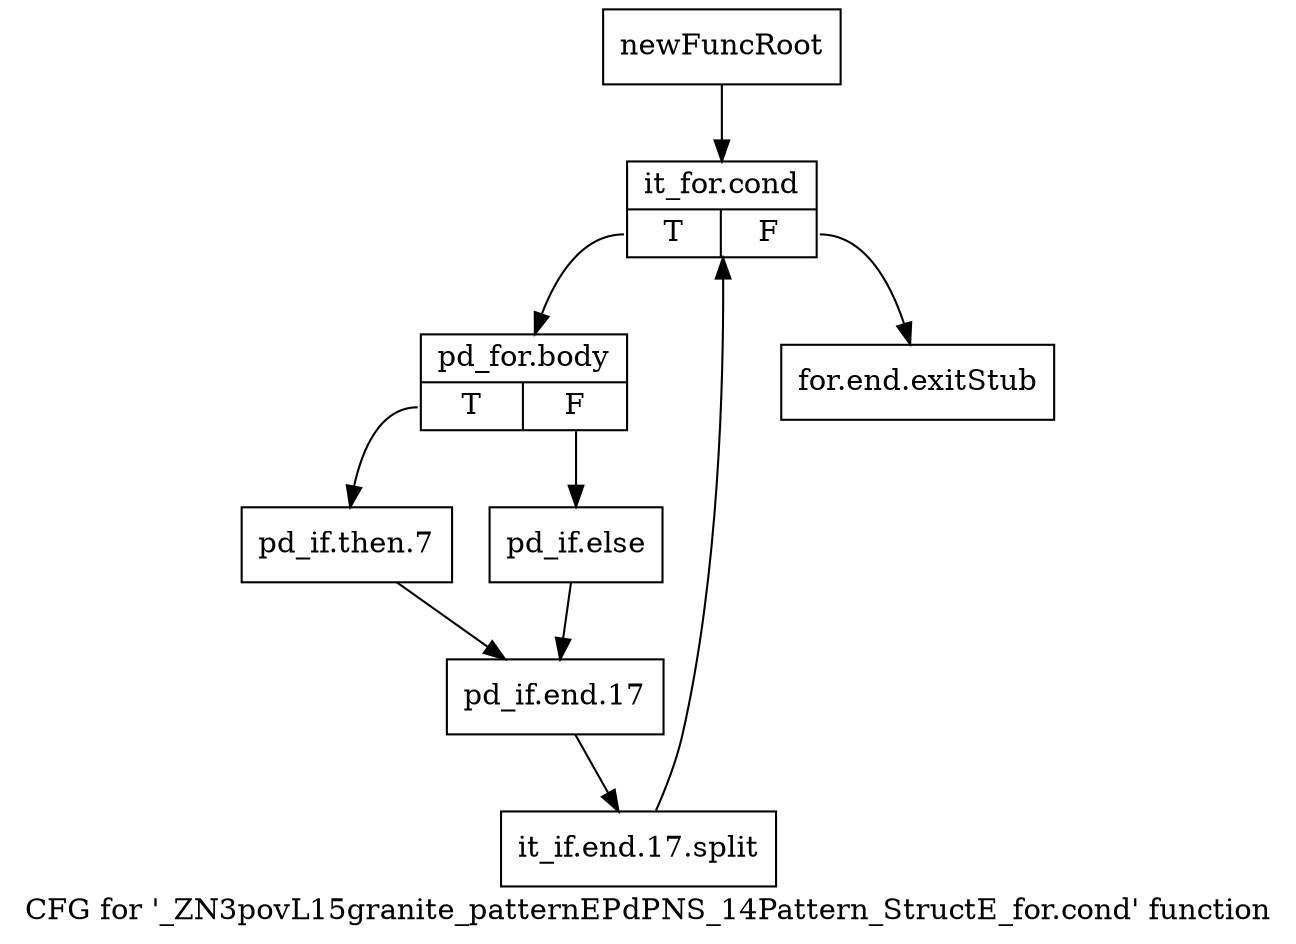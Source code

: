 digraph "CFG for '_ZN3povL15granite_patternEPdPNS_14Pattern_StructE_for.cond' function" {
	label="CFG for '_ZN3povL15granite_patternEPdPNS_14Pattern_StructE_for.cond' function";

	Node0x2988800 [shape=record,label="{newFuncRoot}"];
	Node0x2988800 -> Node0x29888a0;
	Node0x2988850 [shape=record,label="{for.end.exitStub}"];
	Node0x29888a0 [shape=record,label="{it_for.cond|{<s0>T|<s1>F}}"];
	Node0x29888a0:s0 -> Node0x29888f0;
	Node0x29888a0:s1 -> Node0x2988850;
	Node0x29888f0 [shape=record,label="{pd_for.body|{<s0>T|<s1>F}}"];
	Node0x29888f0:s0 -> Node0x2988990;
	Node0x29888f0:s1 -> Node0x2988940;
	Node0x2988940 [shape=record,label="{pd_if.else}"];
	Node0x2988940 -> Node0x29889e0;
	Node0x2988990 [shape=record,label="{pd_if.then.7}"];
	Node0x2988990 -> Node0x29889e0;
	Node0x29889e0 [shape=record,label="{pd_if.end.17}"];
	Node0x29889e0 -> Node0x38f7e50;
	Node0x38f7e50 [shape=record,label="{it_if.end.17.split}"];
	Node0x38f7e50 -> Node0x29888a0;
}
